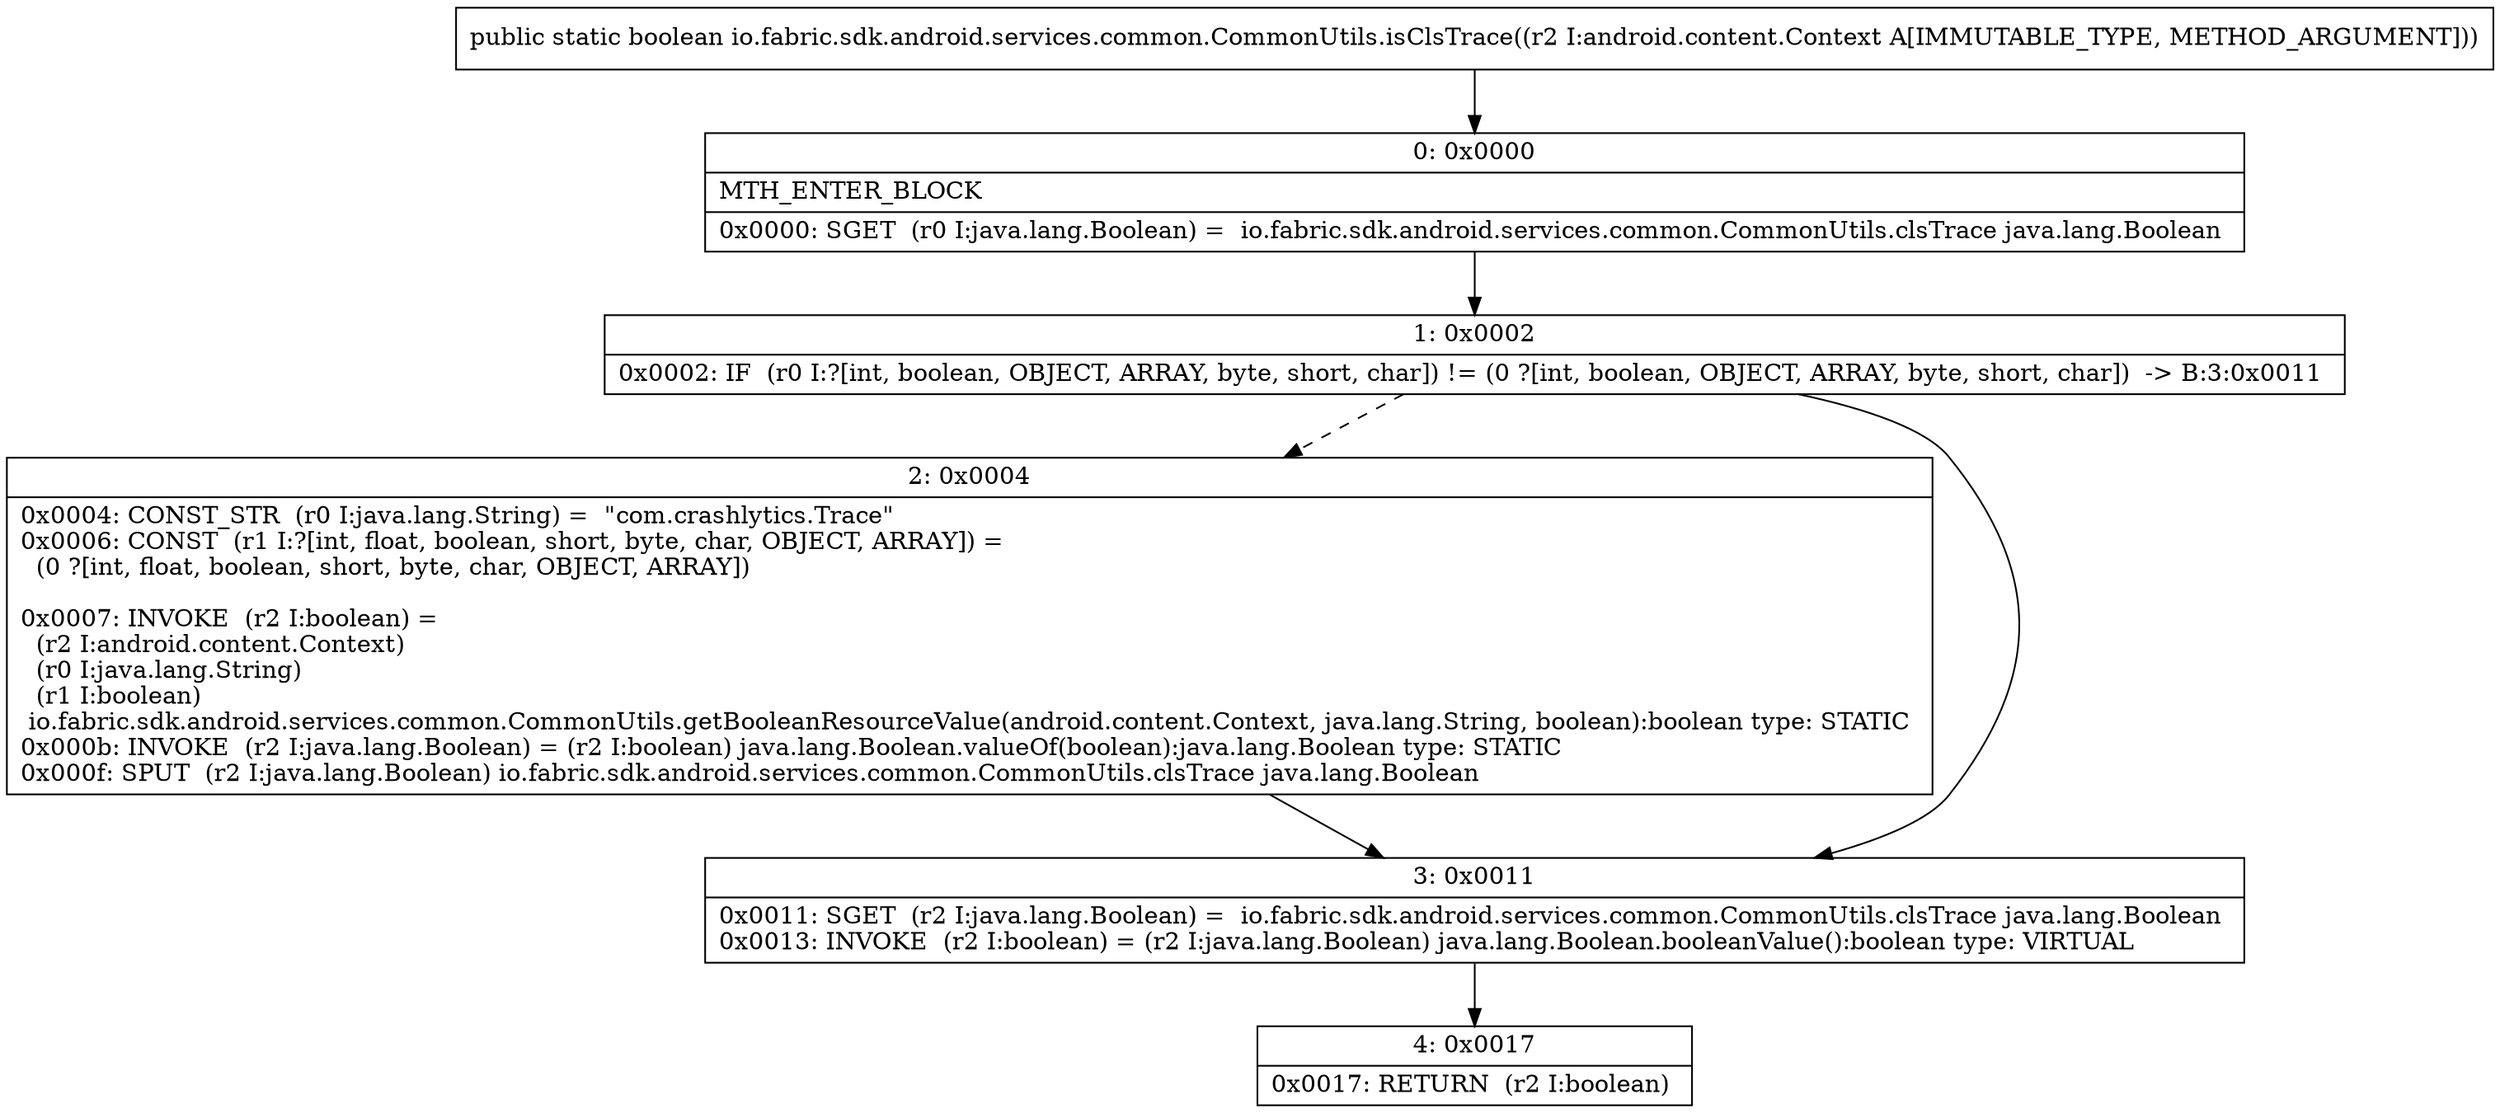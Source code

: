 digraph "CFG forio.fabric.sdk.android.services.common.CommonUtils.isClsTrace(Landroid\/content\/Context;)Z" {
Node_0 [shape=record,label="{0\:\ 0x0000|MTH_ENTER_BLOCK\l|0x0000: SGET  (r0 I:java.lang.Boolean) =  io.fabric.sdk.android.services.common.CommonUtils.clsTrace java.lang.Boolean \l}"];
Node_1 [shape=record,label="{1\:\ 0x0002|0x0002: IF  (r0 I:?[int, boolean, OBJECT, ARRAY, byte, short, char]) != (0 ?[int, boolean, OBJECT, ARRAY, byte, short, char])  \-\> B:3:0x0011 \l}"];
Node_2 [shape=record,label="{2\:\ 0x0004|0x0004: CONST_STR  (r0 I:java.lang.String) =  \"com.crashlytics.Trace\" \l0x0006: CONST  (r1 I:?[int, float, boolean, short, byte, char, OBJECT, ARRAY]) = \l  (0 ?[int, float, boolean, short, byte, char, OBJECT, ARRAY])\l \l0x0007: INVOKE  (r2 I:boolean) = \l  (r2 I:android.content.Context)\l  (r0 I:java.lang.String)\l  (r1 I:boolean)\l io.fabric.sdk.android.services.common.CommonUtils.getBooleanResourceValue(android.content.Context, java.lang.String, boolean):boolean type: STATIC \l0x000b: INVOKE  (r2 I:java.lang.Boolean) = (r2 I:boolean) java.lang.Boolean.valueOf(boolean):java.lang.Boolean type: STATIC \l0x000f: SPUT  (r2 I:java.lang.Boolean) io.fabric.sdk.android.services.common.CommonUtils.clsTrace java.lang.Boolean \l}"];
Node_3 [shape=record,label="{3\:\ 0x0011|0x0011: SGET  (r2 I:java.lang.Boolean) =  io.fabric.sdk.android.services.common.CommonUtils.clsTrace java.lang.Boolean \l0x0013: INVOKE  (r2 I:boolean) = (r2 I:java.lang.Boolean) java.lang.Boolean.booleanValue():boolean type: VIRTUAL \l}"];
Node_4 [shape=record,label="{4\:\ 0x0017|0x0017: RETURN  (r2 I:boolean) \l}"];
MethodNode[shape=record,label="{public static boolean io.fabric.sdk.android.services.common.CommonUtils.isClsTrace((r2 I:android.content.Context A[IMMUTABLE_TYPE, METHOD_ARGUMENT])) }"];
MethodNode -> Node_0;
Node_0 -> Node_1;
Node_1 -> Node_2[style=dashed];
Node_1 -> Node_3;
Node_2 -> Node_3;
Node_3 -> Node_4;
}

